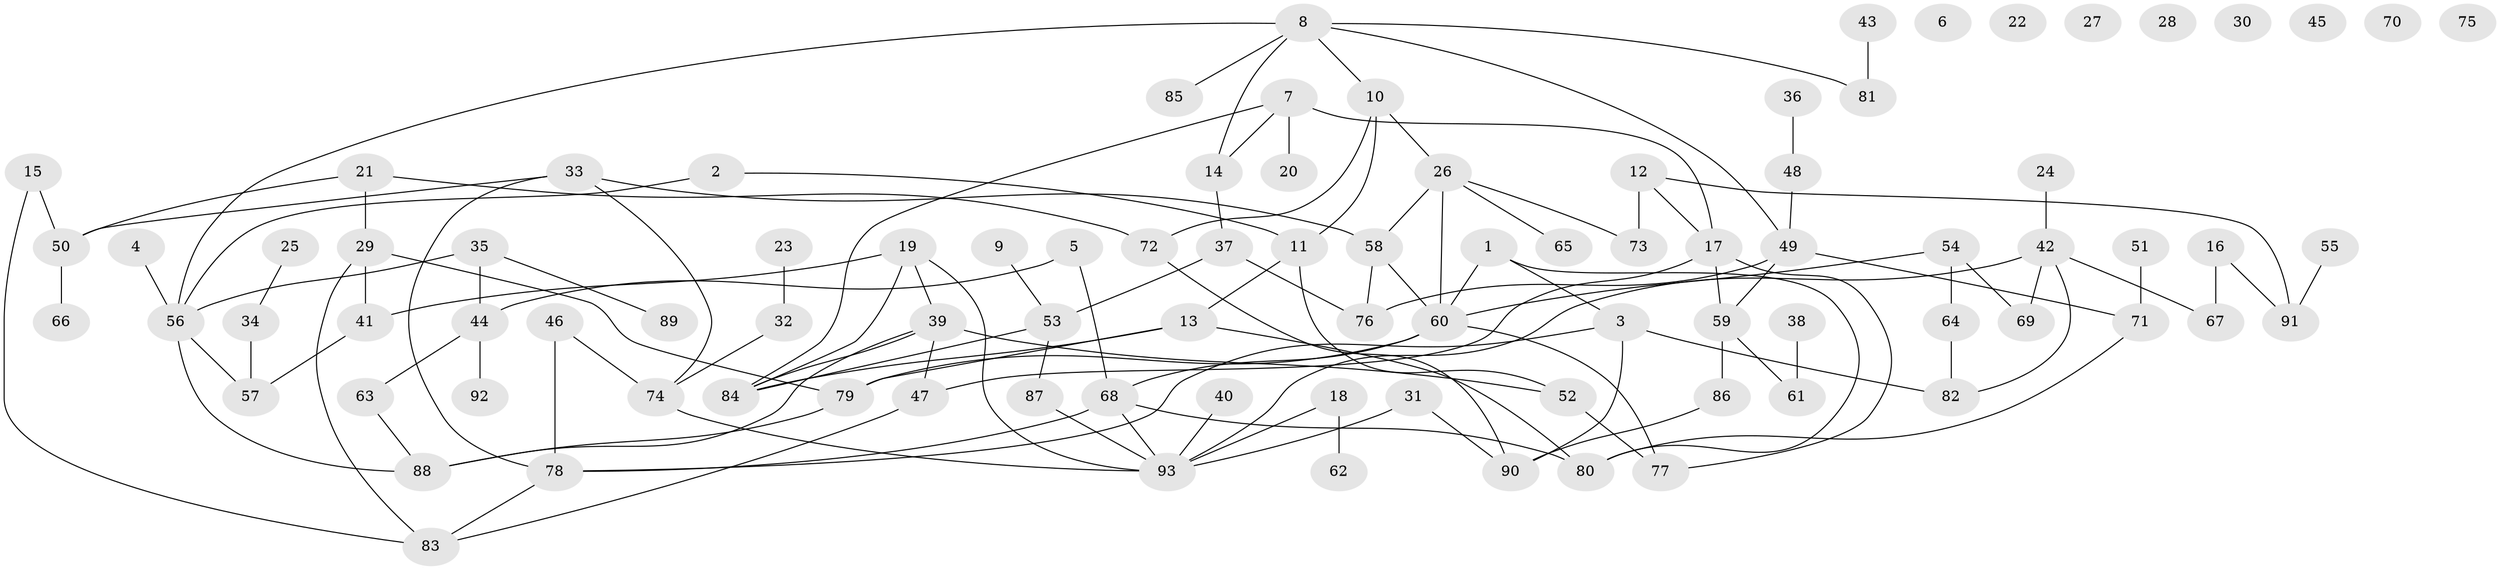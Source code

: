 // Generated by graph-tools (version 1.1) at 2025/33/03/09/25 02:33:40]
// undirected, 93 vertices, 125 edges
graph export_dot {
graph [start="1"]
  node [color=gray90,style=filled];
  1;
  2;
  3;
  4;
  5;
  6;
  7;
  8;
  9;
  10;
  11;
  12;
  13;
  14;
  15;
  16;
  17;
  18;
  19;
  20;
  21;
  22;
  23;
  24;
  25;
  26;
  27;
  28;
  29;
  30;
  31;
  32;
  33;
  34;
  35;
  36;
  37;
  38;
  39;
  40;
  41;
  42;
  43;
  44;
  45;
  46;
  47;
  48;
  49;
  50;
  51;
  52;
  53;
  54;
  55;
  56;
  57;
  58;
  59;
  60;
  61;
  62;
  63;
  64;
  65;
  66;
  67;
  68;
  69;
  70;
  71;
  72;
  73;
  74;
  75;
  76;
  77;
  78;
  79;
  80;
  81;
  82;
  83;
  84;
  85;
  86;
  87;
  88;
  89;
  90;
  91;
  92;
  93;
  1 -- 3;
  1 -- 60;
  1 -- 80;
  2 -- 11;
  2 -- 56;
  3 -- 78;
  3 -- 82;
  3 -- 90;
  4 -- 56;
  5 -- 44;
  5 -- 68;
  7 -- 14;
  7 -- 17;
  7 -- 20;
  7 -- 84;
  8 -- 10;
  8 -- 14;
  8 -- 49;
  8 -- 56;
  8 -- 81;
  8 -- 85;
  9 -- 53;
  10 -- 11;
  10 -- 26;
  10 -- 72;
  11 -- 13;
  11 -- 52;
  12 -- 17;
  12 -- 73;
  12 -- 91;
  13 -- 79;
  13 -- 80;
  13 -- 84;
  14 -- 37;
  15 -- 50;
  15 -- 83;
  16 -- 67;
  16 -- 91;
  17 -- 47;
  17 -- 59;
  17 -- 77;
  18 -- 62;
  18 -- 93;
  19 -- 39;
  19 -- 41;
  19 -- 84;
  19 -- 93;
  21 -- 29;
  21 -- 50;
  21 -- 72;
  23 -- 32;
  24 -- 42;
  25 -- 34;
  26 -- 58;
  26 -- 60;
  26 -- 65;
  26 -- 73;
  29 -- 41;
  29 -- 79;
  29 -- 83;
  31 -- 90;
  31 -- 93;
  32 -- 74;
  33 -- 50;
  33 -- 58;
  33 -- 74;
  33 -- 78;
  34 -- 57;
  35 -- 44;
  35 -- 56;
  35 -- 89;
  36 -- 48;
  37 -- 53;
  37 -- 76;
  38 -- 61;
  39 -- 47;
  39 -- 52;
  39 -- 84;
  39 -- 88;
  40 -- 93;
  41 -- 57;
  42 -- 67;
  42 -- 69;
  42 -- 82;
  42 -- 93;
  43 -- 81;
  44 -- 63;
  44 -- 92;
  46 -- 74;
  46 -- 78;
  47 -- 83;
  48 -- 49;
  49 -- 59;
  49 -- 71;
  49 -- 76;
  50 -- 66;
  51 -- 71;
  52 -- 77;
  53 -- 84;
  53 -- 87;
  54 -- 60;
  54 -- 64;
  54 -- 69;
  55 -- 91;
  56 -- 57;
  56 -- 88;
  58 -- 60;
  58 -- 76;
  59 -- 61;
  59 -- 86;
  60 -- 68;
  60 -- 77;
  60 -- 79;
  63 -- 88;
  64 -- 82;
  68 -- 78;
  68 -- 80;
  68 -- 93;
  71 -- 80;
  72 -- 90;
  74 -- 93;
  78 -- 83;
  79 -- 88;
  86 -- 90;
  87 -- 93;
}
